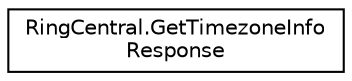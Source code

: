 digraph "Graphical Class Hierarchy"
{
 // LATEX_PDF_SIZE
  edge [fontname="Helvetica",fontsize="10",labelfontname="Helvetica",labelfontsize="10"];
  node [fontname="Helvetica",fontsize="10",shape=record];
  rankdir="LR";
  Node0 [label="RingCentral.GetTimezoneInfo\lResponse",height=0.2,width=0.4,color="black", fillcolor="white", style="filled",URL="$classRingCentral_1_1GetTimezoneInfoResponse.html",tooltip=" "];
}
